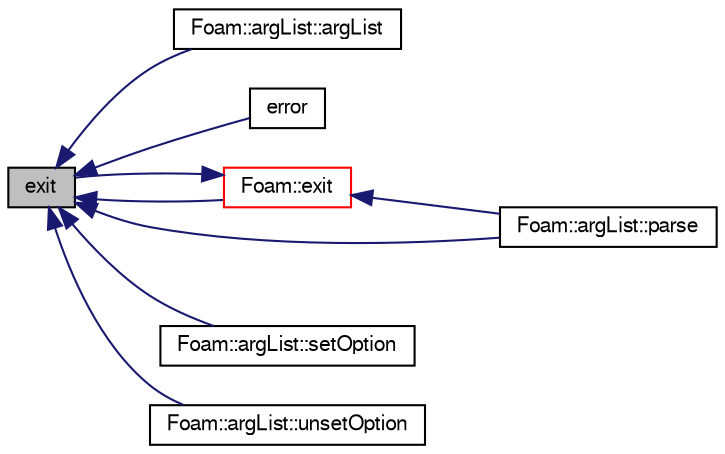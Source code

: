 digraph "exit"
{
  bgcolor="transparent";
  edge [fontname="FreeSans",fontsize="10",labelfontname="FreeSans",labelfontsize="10"];
  node [fontname="FreeSans",fontsize="10",shape=record];
  rankdir="LR";
  Node1 [label="exit",height=0.2,width=0.4,color="black", fillcolor="grey75", style="filled" fontcolor="black"];
  Node1 -> Node2 [dir="back",color="midnightblue",fontsize="10",style="solid",fontname="FreeSans"];
  Node2 [label="Foam::argList::argList",height=0.2,width=0.4,color="black",URL="$a00060.html#a8318f3d40fd6681259569b58d7f47b9c",tooltip="Construct from argc and argv. "];
  Node1 -> Node3 [dir="back",color="midnightblue",fontsize="10",style="solid",fontname="FreeSans"];
  Node3 [label="error",height=0.2,width=0.4,color="black",URL="$a00653.html#a93cae4f2b1367d4205d08b89264bf7a9",tooltip="Construct from title string. "];
  Node1 -> Node4 [dir="back",color="midnightblue",fontsize="10",style="solid",fontname="FreeSans"];
  Node4 [label="Foam::exit",height=0.2,width=0.4,color="red",URL="$a10237.html#a06ca7250d8e89caf05243ec094843642"];
  Node4 -> Node1 [dir="back",color="midnightblue",fontsize="10",style="solid",fontname="FreeSans"];
  Node4 -> Node5 [dir="back",color="midnightblue",fontsize="10",style="solid",fontname="FreeSans"];
  Node5 [label="Foam::argList::parse",height=0.2,width=0.4,color="black",URL="$a00060.html#a00aad68f835a5c0bcb8920505bb0bd10",tooltip="Parse. "];
  Node1 -> Node5 [dir="back",color="midnightblue",fontsize="10",style="solid",fontname="FreeSans"];
  Node1 -> Node6 [dir="back",color="midnightblue",fontsize="10",style="solid",fontname="FreeSans"];
  Node6 [label="Foam::argList::setOption",height=0.2,width=0.4,color="black",URL="$a00060.html#a2b08057eb49b010e684062bc205c8f5e",tooltip="Set option directly (use with caution) "];
  Node1 -> Node7 [dir="back",color="midnightblue",fontsize="10",style="solid",fontname="FreeSans"];
  Node7 [label="Foam::argList::unsetOption",height=0.2,width=0.4,color="black",URL="$a00060.html#abb0043a59507ba67bd011a6e69495081",tooltip="Unset option directly (use with caution) "];
}
